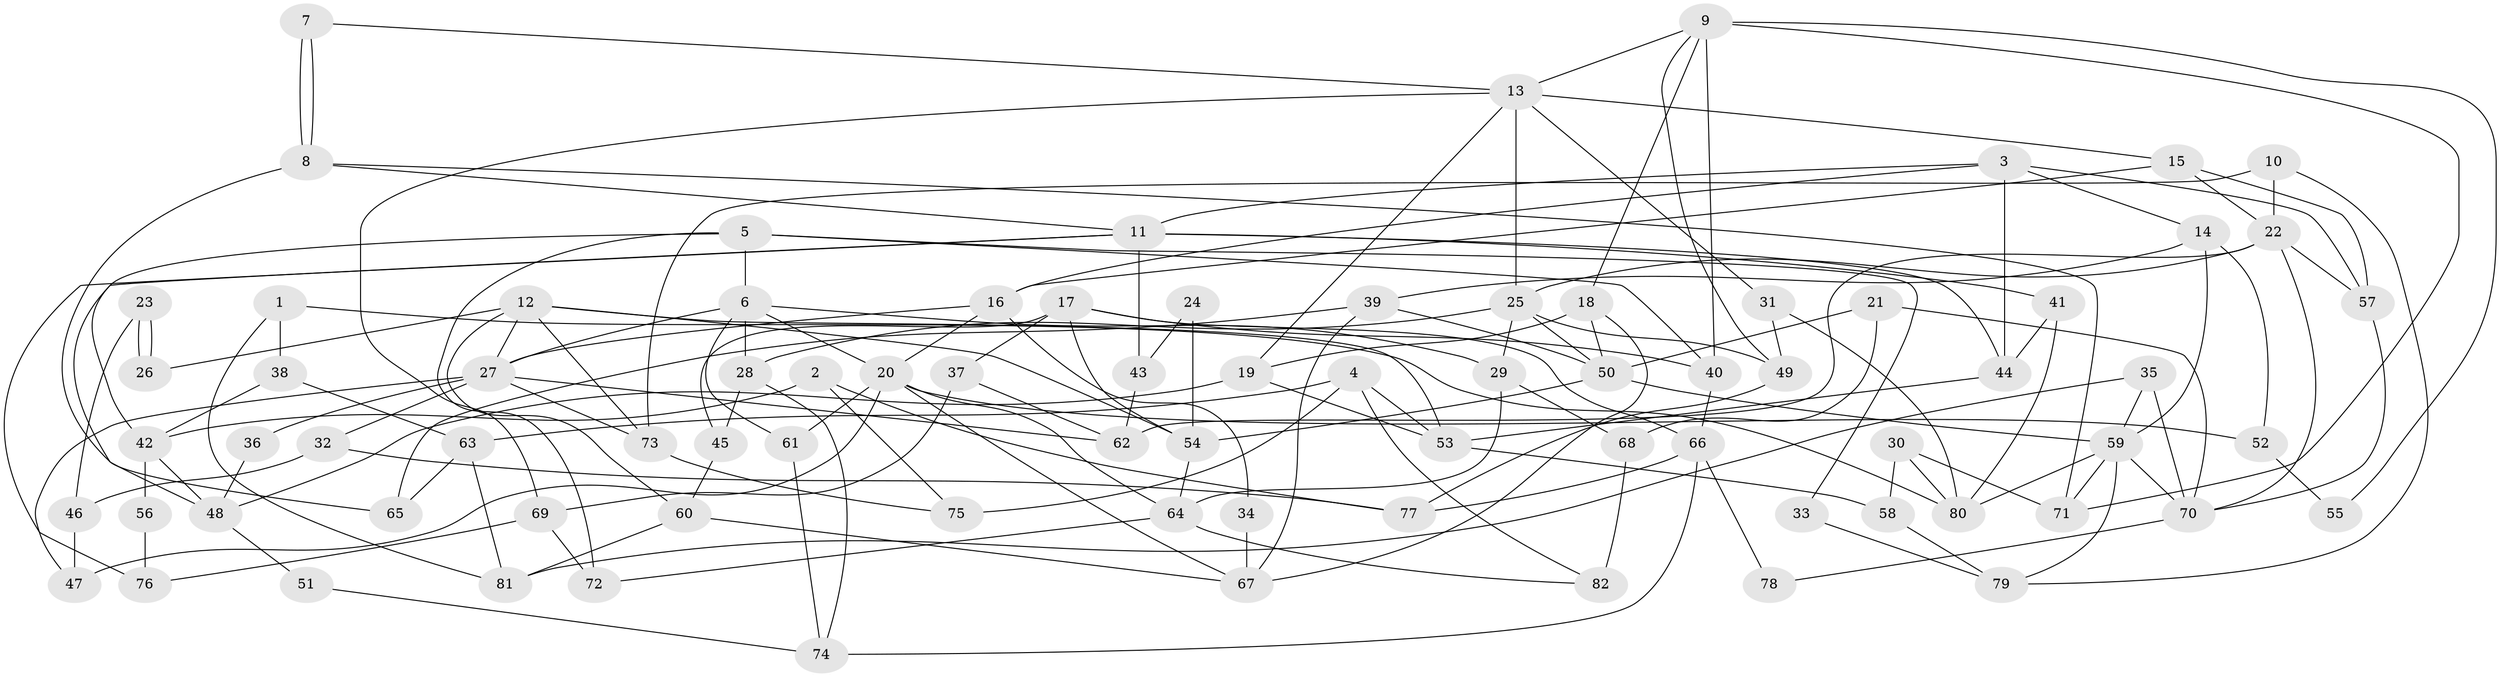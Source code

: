 // coarse degree distribution, {3: 0.18867924528301888, 6: 0.18867924528301888, 4: 0.18867924528301888, 5: 0.1320754716981132, 7: 0.09433962264150944, 8: 0.05660377358490566, 11: 0.018867924528301886, 2: 0.11320754716981132, 9: 0.018867924528301886}
// Generated by graph-tools (version 1.1) at 2025/23/03/03/25 07:23:56]
// undirected, 82 vertices, 164 edges
graph export_dot {
graph [start="1"]
  node [color=gray90,style=filled];
  1;
  2;
  3;
  4;
  5;
  6;
  7;
  8;
  9;
  10;
  11;
  12;
  13;
  14;
  15;
  16;
  17;
  18;
  19;
  20;
  21;
  22;
  23;
  24;
  25;
  26;
  27;
  28;
  29;
  30;
  31;
  32;
  33;
  34;
  35;
  36;
  37;
  38;
  39;
  40;
  41;
  42;
  43;
  44;
  45;
  46;
  47;
  48;
  49;
  50;
  51;
  52;
  53;
  54;
  55;
  56;
  57;
  58;
  59;
  60;
  61;
  62;
  63;
  64;
  65;
  66;
  67;
  68;
  69;
  70;
  71;
  72;
  73;
  74;
  75;
  76;
  77;
  78;
  79;
  80;
  81;
  82;
  1 -- 80;
  1 -- 81;
  1 -- 38;
  2 -- 77;
  2 -- 75;
  2 -- 42;
  3 -- 16;
  3 -- 11;
  3 -- 14;
  3 -- 44;
  3 -- 57;
  4 -- 53;
  4 -- 63;
  4 -- 75;
  4 -- 82;
  5 -- 42;
  5 -- 6;
  5 -- 33;
  5 -- 40;
  5 -- 72;
  6 -- 27;
  6 -- 61;
  6 -- 20;
  6 -- 28;
  6 -- 29;
  7 -- 13;
  7 -- 8;
  7 -- 8;
  8 -- 71;
  8 -- 11;
  8 -- 65;
  9 -- 18;
  9 -- 13;
  9 -- 40;
  9 -- 49;
  9 -- 55;
  9 -- 71;
  10 -- 22;
  10 -- 79;
  10 -- 73;
  11 -- 48;
  11 -- 41;
  11 -- 43;
  11 -- 44;
  11 -- 76;
  12 -- 53;
  12 -- 27;
  12 -- 26;
  12 -- 54;
  12 -- 60;
  12 -- 73;
  13 -- 25;
  13 -- 15;
  13 -- 19;
  13 -- 31;
  13 -- 69;
  14 -- 39;
  14 -- 52;
  14 -- 59;
  15 -- 57;
  15 -- 22;
  15 -- 16;
  16 -- 27;
  16 -- 20;
  16 -- 34;
  17 -- 40;
  17 -- 54;
  17 -- 37;
  17 -- 45;
  17 -- 66;
  18 -- 50;
  18 -- 67;
  18 -- 19;
  19 -- 48;
  19 -- 53;
  20 -- 47;
  20 -- 52;
  20 -- 61;
  20 -- 64;
  20 -- 67;
  21 -- 50;
  21 -- 70;
  21 -- 68;
  22 -- 70;
  22 -- 25;
  22 -- 57;
  22 -- 62;
  23 -- 26;
  23 -- 26;
  23 -- 46;
  24 -- 54;
  24 -- 43;
  25 -- 50;
  25 -- 29;
  25 -- 28;
  25 -- 49;
  27 -- 62;
  27 -- 73;
  27 -- 32;
  27 -- 36;
  27 -- 47;
  28 -- 45;
  28 -- 74;
  29 -- 68;
  29 -- 64;
  30 -- 71;
  30 -- 80;
  30 -- 58;
  31 -- 49;
  31 -- 80;
  32 -- 77;
  32 -- 46;
  33 -- 79;
  34 -- 67;
  35 -- 70;
  35 -- 59;
  35 -- 81;
  36 -- 48;
  37 -- 69;
  37 -- 62;
  38 -- 63;
  38 -- 42;
  39 -- 50;
  39 -- 67;
  39 -- 65;
  40 -- 66;
  41 -- 44;
  41 -- 80;
  42 -- 48;
  42 -- 56;
  43 -- 62;
  44 -- 53;
  45 -- 60;
  46 -- 47;
  48 -- 51;
  49 -- 77;
  50 -- 59;
  50 -- 54;
  51 -- 74;
  52 -- 55;
  53 -- 58;
  54 -- 64;
  56 -- 76;
  57 -- 70;
  58 -- 79;
  59 -- 80;
  59 -- 70;
  59 -- 71;
  59 -- 79;
  60 -- 67;
  60 -- 81;
  61 -- 74;
  63 -- 65;
  63 -- 81;
  64 -- 72;
  64 -- 82;
  66 -- 74;
  66 -- 77;
  66 -- 78;
  68 -- 82;
  69 -- 72;
  69 -- 76;
  70 -- 78;
  73 -- 75;
}
